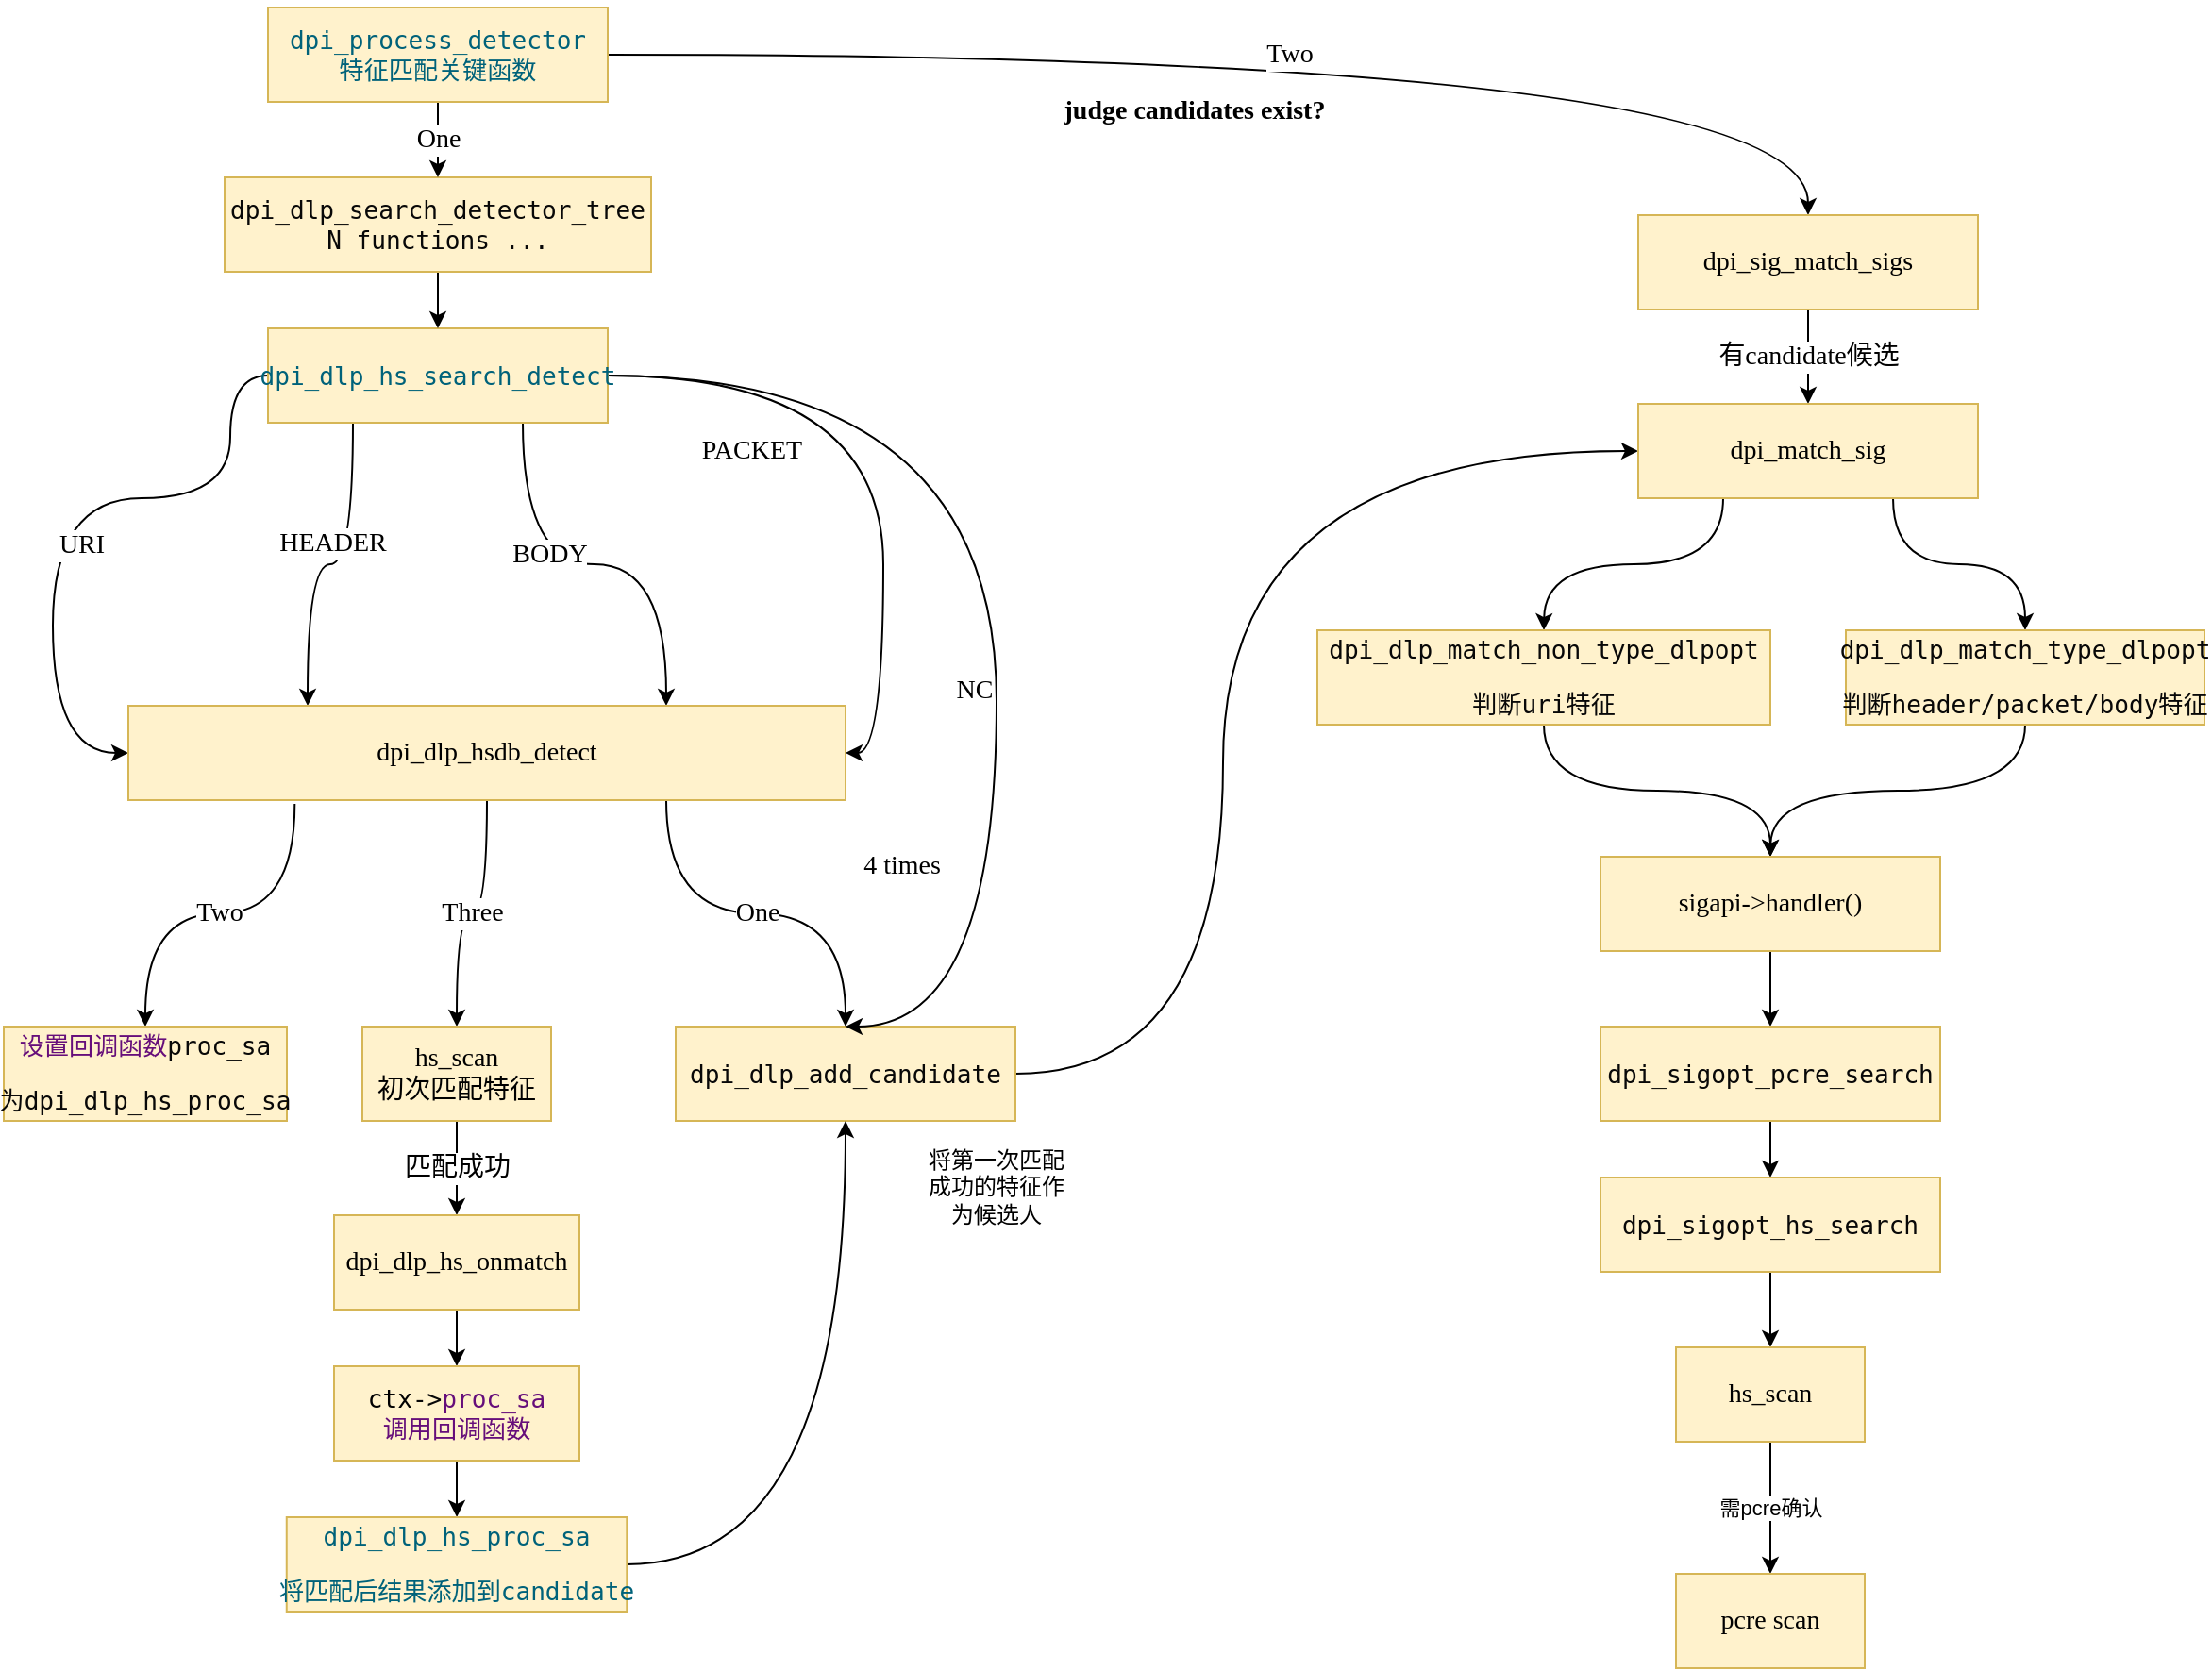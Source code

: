 <mxfile version="19.0.3" type="device"><diagram id="tyftDgzx49QcUPbq2p14" name="Page-1"><mxGraphModel dx="1579" dy="1975" grid="1" gridSize="10" guides="1" tooltips="1" connect="1" arrows="1" fold="1" page="1" pageScale="1" pageWidth="827" pageHeight="1169" math="0" shadow="0"><root><mxCell id="0"/><mxCell id="1" parent="0"/><mxCell id="FXA2CjcZ_UB9Z77woHb4-69" style="edgeStyle=orthogonalEdgeStyle;curved=1;rounded=0;orthogonalLoop=1;jettySize=auto;html=1;exitX=1;exitY=0.5;exitDx=0;exitDy=0;entryX=0;entryY=0.5;entryDx=0;entryDy=0;fontFamily=Times New Roman;fontSize=14;fontColor=default;" parent="1" source="FXA2CjcZ_UB9Z77woHb4-2" target="FXA2CjcZ_UB9Z77woHb4-42" edge="1"><mxGeometry relative="1" as="geometry"><Array as="points"><mxPoint x="830" y="315"/><mxPoint x="830" y="-15"/></Array></mxGeometry></mxCell><mxCell id="FXA2CjcZ_UB9Z77woHb4-2" value="&lt;pre style=&quot;color: rgb(8, 8, 8); font-family: &amp;quot;JetBrains Mono&amp;quot;, monospace; font-size: 9.8pt;&quot;&gt;dpi_dlp_add_candidate&lt;/pre&gt;" style="rounded=0;whiteSpace=wrap;html=1;fillColor=#fff2cc;strokeColor=#d6b656;fontFamily=Times New Roman;fontSize=14;verticalAlign=middle;labelBackgroundColor=none;" parent="1" vertex="1"><mxGeometry x="540" y="290" width="180" height="50" as="geometry"/></mxCell><mxCell id="FXA2CjcZ_UB9Z77woHb4-10" style="edgeStyle=orthogonalEdgeStyle;rounded=0;orthogonalLoop=1;jettySize=auto;html=1;exitX=0;exitY=0.5;exitDx=0;exitDy=0;fontFamily=Times New Roman;fontSize=14;fontColor=default;curved=1;entryX=0;entryY=0.5;entryDx=0;entryDy=0;" parent="1" source="FXA2CjcZ_UB9Z77woHb4-8" target="FXA2CjcZ_UB9Z77woHb4-24" edge="1"><mxGeometry relative="1" as="geometry"><mxPoint x="100" y="70" as="targetPoint"/><Array as="points"><mxPoint x="304" y="-55"/><mxPoint x="304" y="10"/><mxPoint x="210" y="10"/><mxPoint x="210" y="145"/></Array></mxGeometry></mxCell><mxCell id="FXA2CjcZ_UB9Z77woHb4-14" value="URI" style="edgeLabel;html=1;align=center;verticalAlign=middle;resizable=0;points=[];fontSize=14;fontFamily=Times New Roman;fontColor=default;" parent="FXA2CjcZ_UB9Z77woHb4-10" vertex="1" connectable="0"><mxGeometry x="-0.072" y="25" relative="1" as="geometry"><mxPoint as="offset"/></mxGeometry></mxCell><mxCell id="FXA2CjcZ_UB9Z77woHb4-11" style="edgeStyle=orthogonalEdgeStyle;curved=1;rounded=0;orthogonalLoop=1;jettySize=auto;html=1;exitX=0.25;exitY=1;exitDx=0;exitDy=0;fontFamily=Times New Roman;fontSize=14;fontColor=default;entryX=0.25;entryY=0;entryDx=0;entryDy=0;" parent="1" source="FXA2CjcZ_UB9Z77woHb4-8" target="FXA2CjcZ_UB9Z77woHb4-24" edge="1"><mxGeometry relative="1" as="geometry"><mxPoint x="300" y="70" as="targetPoint"/></mxGeometry></mxCell><mxCell id="FXA2CjcZ_UB9Z77woHb4-15" value="HEADER" style="edgeLabel;html=1;align=center;verticalAlign=middle;resizable=0;points=[];fontSize=14;fontFamily=Times New Roman;fontColor=default;" parent="FXA2CjcZ_UB9Z77woHb4-11" vertex="1" connectable="0"><mxGeometry x="-0.266" y="-11" relative="1" as="geometry"><mxPoint as="offset"/></mxGeometry></mxCell><mxCell id="FXA2CjcZ_UB9Z77woHb4-12" style="edgeStyle=orthogonalEdgeStyle;curved=1;rounded=0;orthogonalLoop=1;jettySize=auto;html=1;exitX=0.75;exitY=1;exitDx=0;exitDy=0;entryX=0.75;entryY=0;entryDx=0;entryDy=0;fontFamily=Times New Roman;fontSize=14;fontColor=default;" parent="1" source="FXA2CjcZ_UB9Z77woHb4-8" target="FXA2CjcZ_UB9Z77woHb4-24" edge="1"><mxGeometry relative="1" as="geometry"><mxPoint x="504" y="70" as="targetPoint"/></mxGeometry></mxCell><mxCell id="FXA2CjcZ_UB9Z77woHb4-16" value="BODY" style="edgeLabel;html=1;align=center;verticalAlign=middle;resizable=0;points=[];fontSize=14;fontFamily=Times New Roman;fontColor=default;" parent="FXA2CjcZ_UB9Z77woHb4-12" vertex="1" connectable="0"><mxGeometry x="-0.214" y="5" relative="1" as="geometry"><mxPoint as="offset"/></mxGeometry></mxCell><mxCell id="FXA2CjcZ_UB9Z77woHb4-13" style="edgeStyle=orthogonalEdgeStyle;curved=1;rounded=0;orthogonalLoop=1;jettySize=auto;html=1;exitX=1;exitY=0.5;exitDx=0;exitDy=0;fontFamily=Times New Roman;fontSize=14;fontColor=default;entryX=1;entryY=0.5;entryDx=0;entryDy=0;" parent="1" source="FXA2CjcZ_UB9Z77woHb4-8" target="FXA2CjcZ_UB9Z77woHb4-24" edge="1"><mxGeometry relative="1" as="geometry"><mxPoint x="700" y="70" as="targetPoint"/></mxGeometry></mxCell><mxCell id="FXA2CjcZ_UB9Z77woHb4-17" value="PACKET" style="edgeLabel;html=1;align=center;verticalAlign=middle;resizable=0;points=[];fontSize=14;fontFamily=Times New Roman;fontColor=default;" parent="FXA2CjcZ_UB9Z77woHb4-13" vertex="1" connectable="0"><mxGeometry x="-0.103" y="-27" relative="1" as="geometry"><mxPoint x="-43" y="22" as="offset"/></mxGeometry></mxCell><mxCell id="FXA2CjcZ_UB9Z77woHb4-52" style="edgeStyle=orthogonalEdgeStyle;curved=1;rounded=0;orthogonalLoop=1;jettySize=auto;html=1;exitX=1;exitY=0.5;exitDx=0;exitDy=0;entryX=0.5;entryY=0;entryDx=0;entryDy=0;fontFamily=Times New Roman;fontSize=14;fontColor=default;" parent="1" source="FXA2CjcZ_UB9Z77woHb4-8" target="FXA2CjcZ_UB9Z77woHb4-2" edge="1"><mxGeometry relative="1" as="geometry"><Array as="points"><mxPoint x="710" y="-55"/><mxPoint x="710" y="290"/></Array></mxGeometry></mxCell><mxCell id="FXA2CjcZ_UB9Z77woHb4-53" value="NC" style="edgeLabel;html=1;align=center;verticalAlign=middle;resizable=0;points=[];fontSize=14;fontFamily=Times New Roman;fontColor=default;" parent="FXA2CjcZ_UB9Z77woHb4-52" vertex="1" connectable="0"><mxGeometry x="0.182" y="-12" relative="1" as="geometry"><mxPoint as="offset"/></mxGeometry></mxCell><mxCell id="FXA2CjcZ_UB9Z77woHb4-8" value="&lt;pre style=&quot;color: rgb(8, 8, 8); font-family: &amp;quot;JetBrains Mono&amp;quot;, monospace; font-size: 9.8pt;&quot;&gt;&lt;span style=&quot;color:#00627a;&quot;&gt;dpi_dlp_hs_search_detect&lt;/span&gt;&lt;/pre&gt;" style="rounded=0;whiteSpace=wrap;html=1;fillColor=#fff2cc;strokeColor=#d6b656;fontFamily=Times New Roman;fontSize=14;verticalAlign=middle;fontColor=default;labelBackgroundColor=none;" parent="1" vertex="1"><mxGeometry x="324" y="-80" width="180" height="50" as="geometry"/></mxCell><mxCell id="FXA2CjcZ_UB9Z77woHb4-26" value="One" style="edgeStyle=orthogonalEdgeStyle;curved=1;rounded=0;orthogonalLoop=1;jettySize=auto;html=1;exitX=0.75;exitY=1;exitDx=0;exitDy=0;fontFamily=Times New Roman;fontSize=14;fontColor=default;" parent="1" source="FXA2CjcZ_UB9Z77woHb4-24" target="FXA2CjcZ_UB9Z77woHb4-2" edge="1"><mxGeometry relative="1" as="geometry"/></mxCell><mxCell id="FXA2CjcZ_UB9Z77woHb4-27" value="Three" style="edgeStyle=orthogonalEdgeStyle;curved=1;rounded=0;orthogonalLoop=1;jettySize=auto;html=1;exitX=0.5;exitY=1;exitDx=0;exitDy=0;entryX=0.5;entryY=0;entryDx=0;entryDy=0;fontFamily=Times New Roman;fontSize=14;fontColor=default;" parent="1" source="FXA2CjcZ_UB9Z77woHb4-24" target="FXA2CjcZ_UB9Z77woHb4-25" edge="1"><mxGeometry relative="1" as="geometry"/></mxCell><mxCell id="FXA2CjcZ_UB9Z77woHb4-39" value="&lt;div&gt;Two&lt;/div&gt;" style="edgeStyle=orthogonalEdgeStyle;curved=1;rounded=0;orthogonalLoop=1;jettySize=auto;html=1;exitX=0.232;exitY=1.04;exitDx=0;exitDy=0;fontFamily=Times New Roman;fontSize=14;fontColor=default;exitPerimeter=0;" parent="1" source="FXA2CjcZ_UB9Z77woHb4-24" target="FXA2CjcZ_UB9Z77woHb4-34" edge="1"><mxGeometry relative="1" as="geometry"/></mxCell><mxCell id="FXA2CjcZ_UB9Z77woHb4-24" value="dpi_dlp_hsdb_detect" style="rounded=0;whiteSpace=wrap;html=1;fillColor=#fff2cc;strokeColor=#d6b656;fontFamily=Times New Roman;fontSize=14;verticalAlign=middle;labelBackgroundColor=none;" parent="1" vertex="1"><mxGeometry x="250" y="120" width="380" height="50" as="geometry"/></mxCell><mxCell id="FXA2CjcZ_UB9Z77woHb4-31" value="匹配成功" style="edgeStyle=orthogonalEdgeStyle;curved=1;rounded=0;orthogonalLoop=1;jettySize=auto;html=1;fontFamily=Times New Roman;fontSize=14;fontColor=default;" parent="1" source="FXA2CjcZ_UB9Z77woHb4-25" target="FXA2CjcZ_UB9Z77woHb4-30" edge="1"><mxGeometry relative="1" as="geometry"/></mxCell><mxCell id="FXA2CjcZ_UB9Z77woHb4-25" value="hs_scan&lt;br&gt;初次匹配特征" style="rounded=0;whiteSpace=wrap;html=1;fillColor=#fff2cc;strokeColor=#d6b656;fontFamily=Times New Roman;fontSize=14;verticalAlign=middle;labelBackgroundColor=none;" parent="1" vertex="1"><mxGeometry x="374" y="290" width="100" height="50" as="geometry"/></mxCell><mxCell id="FXA2CjcZ_UB9Z77woHb4-33" value="" style="edgeStyle=orthogonalEdgeStyle;curved=1;rounded=0;orthogonalLoop=1;jettySize=auto;html=1;fontFamily=Times New Roman;fontSize=14;fontColor=default;" parent="1" source="FXA2CjcZ_UB9Z77woHb4-30" target="FXA2CjcZ_UB9Z77woHb4-32" edge="1"><mxGeometry relative="1" as="geometry"/></mxCell><mxCell id="FXA2CjcZ_UB9Z77woHb4-30" value="dpi_dlp_hs_onmatch" style="rounded=0;whiteSpace=wrap;html=1;fillColor=#fff2cc;strokeColor=#d6b656;fontFamily=Times New Roman;fontSize=14;verticalAlign=middle;labelBackgroundColor=none;" parent="1" vertex="1"><mxGeometry x="359" y="390" width="130" height="50" as="geometry"/></mxCell><mxCell id="FXA2CjcZ_UB9Z77woHb4-55" value="" style="edgeStyle=orthogonalEdgeStyle;curved=1;rounded=0;orthogonalLoop=1;jettySize=auto;html=1;fontFamily=Times New Roman;fontSize=14;fontColor=default;" parent="1" source="FXA2CjcZ_UB9Z77woHb4-32" target="FXA2CjcZ_UB9Z77woHb4-54" edge="1"><mxGeometry relative="1" as="geometry"/></mxCell><mxCell id="FXA2CjcZ_UB9Z77woHb4-32" value="&lt;pre style=&quot;color: rgb(8, 8, 8); font-family: &amp;quot;JetBrains Mono&amp;quot;, monospace; font-size: 9.8pt;&quot;&gt;&lt;span style=&quot;color:#000000;&quot;&gt;ctx&lt;/span&gt;-&amp;gt;&lt;span style=&quot;color:#660e7a;&quot;&gt;proc_sa&lt;br&gt;调用回调函数&lt;/span&gt;&lt;/pre&gt;" style="rounded=0;whiteSpace=wrap;html=1;fillColor=#fff2cc;strokeColor=#d6b656;fontFamily=Times New Roman;fontSize=14;verticalAlign=middle;labelBackgroundColor=none;" parent="1" vertex="1"><mxGeometry x="359" y="470" width="130" height="50" as="geometry"/></mxCell><mxCell id="FXA2CjcZ_UB9Z77woHb4-34" value="&lt;pre style=&quot;color: rgb(8, 8, 8); font-family: &amp;quot;JetBrains Mono&amp;quot;, monospace; font-size: 9.8pt;&quot;&gt;&lt;span style=&quot;color:#660e7a;&quot;&gt;设置回调函数&lt;/span&gt;proc_sa&lt;/pre&gt;&lt;pre style=&quot;color: rgb(8, 8, 8); font-family: &amp;quot;JetBrains Mono&amp;quot;, monospace; font-size: 9.8pt;&quot;&gt;为dpi_dlp_hs_proc_sa&lt;/pre&gt;" style="rounded=0;whiteSpace=wrap;html=1;fillColor=#fff2cc;strokeColor=#d6b656;fontFamily=Times New Roman;fontSize=14;verticalAlign=middle;labelBackgroundColor=none;" parent="1" vertex="1"><mxGeometry x="184" y="290" width="150" height="50" as="geometry"/></mxCell><mxCell id="FXA2CjcZ_UB9Z77woHb4-38" value="" style="edgeStyle=orthogonalEdgeStyle;curved=1;rounded=0;orthogonalLoop=1;jettySize=auto;html=1;fontFamily=Times New Roman;fontSize=14;fontColor=default;" parent="1" source="FXA2CjcZ_UB9Z77woHb4-35" target="FXA2CjcZ_UB9Z77woHb4-8" edge="1"><mxGeometry relative="1" as="geometry"/></mxCell><mxCell id="FXA2CjcZ_UB9Z77woHb4-35" value="&lt;pre style=&quot;color: rgb(8, 8, 8); font-family: &amp;quot;JetBrains Mono&amp;quot;, monospace; font-size: 9.8pt;&quot;&gt;dpi_dlp_search_detector_tree&lt;br&gt;N functions ...&lt;br&gt;&lt;/pre&gt;" style="rounded=0;whiteSpace=wrap;html=1;fillColor=#fff2cc;strokeColor=#d6b656;fontFamily=Times New Roman;fontSize=14;verticalAlign=middle;labelBackgroundColor=none;" parent="1" vertex="1"><mxGeometry x="301" y="-160" width="226" height="50" as="geometry"/></mxCell><mxCell id="FXA2CjcZ_UB9Z77woHb4-37" value="One" style="edgeStyle=orthogonalEdgeStyle;curved=1;rounded=0;orthogonalLoop=1;jettySize=auto;html=1;fontFamily=Times New Roman;fontSize=14;fontColor=default;" parent="1" source="FXA2CjcZ_UB9Z77woHb4-36" target="FXA2CjcZ_UB9Z77woHb4-35" edge="1"><mxGeometry relative="1" as="geometry"/></mxCell><mxCell id="FXA2CjcZ_UB9Z77woHb4-48" value="Two" style="edgeStyle=orthogonalEdgeStyle;curved=1;rounded=0;orthogonalLoop=1;jettySize=auto;html=1;exitX=1;exitY=0.5;exitDx=0;exitDy=0;fontFamily=Times New Roman;fontSize=14;fontColor=default;" parent="1" source="FXA2CjcZ_UB9Z77woHb4-36" target="FXA2CjcZ_UB9Z77woHb4-41" edge="1"><mxGeometry relative="1" as="geometry"/></mxCell><mxCell id="FXA2CjcZ_UB9Z77woHb4-36" value="&lt;pre style=&quot;color: rgb(8, 8, 8); font-family: &amp;quot;JetBrains Mono&amp;quot;, monospace; font-size: 9.8pt;&quot;&gt;&lt;span style=&quot;color:#00627a;&quot;&gt;dpi_process_detector&lt;br&gt;特征匹配关键函数&lt;/span&gt;&lt;/pre&gt;" style="rounded=0;whiteSpace=wrap;html=1;fillColor=#fff2cc;strokeColor=#d6b656;fontFamily=Times New Roman;fontSize=14;verticalAlign=middle;fontColor=default;labelBackgroundColor=none;" parent="1" vertex="1"><mxGeometry x="324" y="-250" width="180" height="50" as="geometry"/></mxCell><mxCell id="FXA2CjcZ_UB9Z77woHb4-59" value="有candidate候选" style="edgeStyle=orthogonalEdgeStyle;curved=1;rounded=0;orthogonalLoop=1;jettySize=auto;html=1;fontFamily=Times New Roman;fontSize=14;fontColor=default;" parent="1" source="FXA2CjcZ_UB9Z77woHb4-41" target="FXA2CjcZ_UB9Z77woHb4-42" edge="1"><mxGeometry relative="1" as="geometry"/></mxCell><mxCell id="FXA2CjcZ_UB9Z77woHb4-41" value="dpi_sig_match_sigs" style="rounded=0;whiteSpace=wrap;html=1;fillColor=#fff2cc;strokeColor=#d6b656;fontFamily=Times New Roman;fontSize=14;verticalAlign=middle;fontColor=default;labelBackgroundColor=none;" parent="1" vertex="1"><mxGeometry x="1050" y="-140" width="180" height="50" as="geometry"/></mxCell><mxCell id="FXA2CjcZ_UB9Z77woHb4-60" style="edgeStyle=orthogonalEdgeStyle;curved=1;rounded=0;orthogonalLoop=1;jettySize=auto;html=1;exitX=0.25;exitY=1;exitDx=0;exitDy=0;fontFamily=Times New Roman;fontSize=14;fontColor=default;" parent="1" source="FXA2CjcZ_UB9Z77woHb4-42" edge="1"><mxGeometry relative="1" as="geometry"><mxPoint x="1000" y="80" as="targetPoint"/></mxGeometry></mxCell><mxCell id="FXA2CjcZ_UB9Z77woHb4-61" style="edgeStyle=orthogonalEdgeStyle;curved=1;rounded=0;orthogonalLoop=1;jettySize=auto;html=1;exitX=0.75;exitY=1;exitDx=0;exitDy=0;fontFamily=Times New Roman;fontSize=14;fontColor=default;" parent="1" source="FXA2CjcZ_UB9Z77woHb4-42" target="FXA2CjcZ_UB9Z77woHb4-43" edge="1"><mxGeometry relative="1" as="geometry"/></mxCell><mxCell id="FXA2CjcZ_UB9Z77woHb4-42" value="dpi_match_sig" style="rounded=0;whiteSpace=wrap;html=1;fillColor=#fff2cc;strokeColor=#d6b656;fontFamily=Times New Roman;fontSize=14;verticalAlign=middle;fontColor=default;labelBackgroundColor=none;" parent="1" vertex="1"><mxGeometry x="1050" y="-40" width="180" height="50" as="geometry"/></mxCell><mxCell id="FXA2CjcZ_UB9Z77woHb4-63" style="edgeStyle=orthogonalEdgeStyle;curved=1;rounded=0;orthogonalLoop=1;jettySize=auto;html=1;exitX=0.5;exitY=1;exitDx=0;exitDy=0;fontFamily=Times New Roman;fontSize=14;fontColor=default;" parent="1" source="FXA2CjcZ_UB9Z77woHb4-43" edge="1"><mxGeometry relative="1" as="geometry"><mxPoint x="1120" y="200" as="targetPoint"/></mxGeometry></mxCell><mxCell id="FXA2CjcZ_UB9Z77woHb4-43" value="&lt;pre style=&quot;color: rgb(8, 8, 8); font-family: &amp;quot;JetBrains Mono&amp;quot;, monospace; font-size: 9.8pt;&quot;&gt;dpi_dlp_match_type_dlpopt&lt;/pre&gt;&lt;pre style=&quot;color: rgb(8, 8, 8); font-family: &amp;quot;JetBrains Mono&amp;quot;, monospace; font-size: 9.8pt;&quot;&gt;判断header/packet/body特征&lt;/pre&gt;" style="rounded=0;whiteSpace=wrap;html=1;fillColor=#fff2cc;strokeColor=#d6b656;fontFamily=Times New Roman;fontSize=14;verticalAlign=middle;fontColor=default;labelBackgroundColor=none;" parent="1" vertex="1"><mxGeometry x="1160" y="80" width="190" height="50" as="geometry"/></mxCell><mxCell id="FXA2CjcZ_UB9Z77woHb4-62" style="edgeStyle=orthogonalEdgeStyle;curved=1;rounded=0;orthogonalLoop=1;jettySize=auto;html=1;entryX=0.5;entryY=0;entryDx=0;entryDy=0;fontFamily=Times New Roman;fontSize=14;fontColor=default;exitX=0.5;exitY=1;exitDx=0;exitDy=0;" parent="1" source="FXA2CjcZ_UB9Z77woHb4-44" target="FXA2CjcZ_UB9Z77woHb4-45" edge="1"><mxGeometry relative="1" as="geometry"><mxPoint x="1000" y="160" as="sourcePoint"/></mxGeometry></mxCell><mxCell id="FXA2CjcZ_UB9Z77woHb4-44" value="&lt;pre style=&quot;color: rgb(8, 8, 8); font-family: &amp;quot;JetBrains Mono&amp;quot;, monospace; font-size: 9.8pt;&quot;&gt;dpi_dlp_match_non_type_dlpopt&lt;/pre&gt;&lt;pre style=&quot;color: rgb(8, 8, 8); font-family: &amp;quot;JetBrains Mono&amp;quot;, monospace; font-size: 9.8pt;&quot;&gt;判断uri特征&lt;/pre&gt;" style="rounded=0;whiteSpace=wrap;html=1;fillColor=#fff2cc;strokeColor=#d6b656;fontFamily=Times New Roman;fontSize=14;verticalAlign=middle;fontColor=default;labelBackgroundColor=none;" parent="1" vertex="1"><mxGeometry x="880" y="80" width="240" height="50" as="geometry"/></mxCell><mxCell id="FXA2CjcZ_UB9Z77woHb4-64" value="" style="edgeStyle=orthogonalEdgeStyle;curved=1;rounded=0;orthogonalLoop=1;jettySize=auto;html=1;fontFamily=Times New Roman;fontSize=14;fontColor=default;" parent="1" source="FXA2CjcZ_UB9Z77woHb4-45" target="FXA2CjcZ_UB9Z77woHb4-46" edge="1"><mxGeometry relative="1" as="geometry"/></mxCell><mxCell id="FXA2CjcZ_UB9Z77woHb4-45" value="sigapi-&amp;gt;handler()" style="rounded=0;whiteSpace=wrap;html=1;fillColor=#fff2cc;strokeColor=#d6b656;fontFamily=Times New Roman;fontSize=14;verticalAlign=middle;fontColor=default;labelBackgroundColor=none;" parent="1" vertex="1"><mxGeometry x="1030" y="200" width="180" height="50" as="geometry"/></mxCell><mxCell id="FXA2CjcZ_UB9Z77woHb4-65" value="" style="edgeStyle=orthogonalEdgeStyle;curved=1;rounded=0;orthogonalLoop=1;jettySize=auto;html=1;fontFamily=Times New Roman;fontSize=14;fontColor=default;" parent="1" source="FXA2CjcZ_UB9Z77woHb4-46" target="FXA2CjcZ_UB9Z77woHb4-47" edge="1"><mxGeometry relative="1" as="geometry"/></mxCell><mxCell id="FXA2CjcZ_UB9Z77woHb4-46" value="&lt;pre style=&quot;color: rgb(8, 8, 8); font-family: &amp;quot;JetBrains Mono&amp;quot;, monospace; font-size: 9.8pt;&quot;&gt;dpi_sigopt_pcre_search&lt;/pre&gt;" style="rounded=0;whiteSpace=wrap;html=1;fillColor=#fff2cc;strokeColor=#d6b656;fontFamily=Times New Roman;fontSize=14;verticalAlign=middle;fontColor=default;labelBackgroundColor=none;" parent="1" vertex="1"><mxGeometry x="1030" y="290" width="180" height="50" as="geometry"/></mxCell><mxCell id="FXA2CjcZ_UB9Z77woHb4-67" value="" style="edgeStyle=orthogonalEdgeStyle;curved=1;rounded=0;orthogonalLoop=1;jettySize=auto;html=1;fontFamily=Times New Roman;fontSize=14;fontColor=default;" parent="1" source="FXA2CjcZ_UB9Z77woHb4-47" target="FXA2CjcZ_UB9Z77woHb4-66" edge="1"><mxGeometry relative="1" as="geometry"/></mxCell><mxCell id="FXA2CjcZ_UB9Z77woHb4-47" value="&lt;pre style=&quot;color: rgb(8, 8, 8); font-family: &amp;quot;JetBrains Mono&amp;quot;, monospace; font-size: 9.8pt;&quot;&gt;dpi_sigopt_hs_search&lt;/pre&gt;" style="rounded=0;whiteSpace=wrap;html=1;fillColor=#fff2cc;strokeColor=#d6b656;fontFamily=Times New Roman;fontSize=14;verticalAlign=middle;fontColor=default;labelBackgroundColor=none;" parent="1" vertex="1"><mxGeometry x="1030" y="370" width="180" height="50" as="geometry"/></mxCell><mxCell id="FXA2CjcZ_UB9Z77woHb4-56" style="edgeStyle=orthogonalEdgeStyle;curved=1;rounded=0;orthogonalLoop=1;jettySize=auto;html=1;exitX=1;exitY=0.5;exitDx=0;exitDy=0;entryX=0.5;entryY=1;entryDx=0;entryDy=0;fontFamily=Times New Roman;fontSize=14;fontColor=default;" parent="1" source="FXA2CjcZ_UB9Z77woHb4-54" target="FXA2CjcZ_UB9Z77woHb4-2" edge="1"><mxGeometry relative="1" as="geometry"/></mxCell><mxCell id="FXA2CjcZ_UB9Z77woHb4-54" value="&lt;pre style=&quot;color: rgb(8, 8, 8); font-family: &amp;quot;JetBrains Mono&amp;quot;, monospace; font-size: 9.8pt;&quot;&gt;&lt;span style=&quot;color:#00627a;&quot;&gt;dpi_dlp_hs_proc_sa&lt;/span&gt;&lt;/pre&gt;&lt;pre style=&quot;color: rgb(8, 8, 8); font-family: &amp;quot;JetBrains Mono&amp;quot;, monospace; font-size: 9.8pt;&quot;&gt;&lt;span style=&quot;color:#00627a;&quot;&gt;将匹配后结果添加到candidate&lt;/span&gt;&lt;/pre&gt;" style="rounded=0;whiteSpace=wrap;html=1;fillColor=#fff2cc;strokeColor=#d6b656;fontFamily=Times New Roman;fontSize=14;verticalAlign=middle;labelBackgroundColor=none;" parent="1" vertex="1"><mxGeometry x="333.88" y="550" width="180.25" height="50" as="geometry"/></mxCell><mxCell id="FXA2CjcZ_UB9Z77woHb4-58" value="4 times" style="text;html=1;strokeColor=none;fillColor=none;align=center;verticalAlign=middle;whiteSpace=wrap;rounded=0;labelBackgroundColor=none;fontFamily=Times New Roman;fontSize=14;fontColor=default;" parent="1" vertex="1"><mxGeometry x="630" y="190" width="60" height="30" as="geometry"/></mxCell><mxCell id="BxBR62mv3V2dk5kHCtQl-3" value="需pcre确认" style="edgeStyle=orthogonalEdgeStyle;rounded=0;orthogonalLoop=1;jettySize=auto;html=1;" edge="1" parent="1" source="FXA2CjcZ_UB9Z77woHb4-66" target="BxBR62mv3V2dk5kHCtQl-1"><mxGeometry relative="1" as="geometry"/></mxCell><mxCell id="FXA2CjcZ_UB9Z77woHb4-66" value="hs_scan" style="rounded=0;whiteSpace=wrap;html=1;fillColor=#fff2cc;strokeColor=#d6b656;fontFamily=Times New Roman;fontSize=14;verticalAlign=middle;labelBackgroundColor=none;" parent="1" vertex="1"><mxGeometry x="1070" y="460" width="100" height="50" as="geometry"/></mxCell><mxCell id="FXA2CjcZ_UB9Z77woHb4-70" value="judge candidates exist?" style="text;html=1;strokeColor=none;fillColor=none;align=center;verticalAlign=middle;whiteSpace=wrap;rounded=0;labelBackgroundColor=none;fontFamily=Times New Roman;fontSize=14;fontColor=default;fontStyle=1" parent="1" vertex="1"><mxGeometry x="740" y="-210" width="150" height="30" as="geometry"/></mxCell><mxCell id="lMvbM5LmVbagnlDjKGgj-4" value="将第一次匹配成功的特征作为候选人" style="text;html=1;strokeColor=none;fillColor=none;align=center;verticalAlign=middle;whiteSpace=wrap;rounded=0;" parent="1" vertex="1"><mxGeometry x="670" y="360" width="80" height="30" as="geometry"/></mxCell><mxCell id="BxBR62mv3V2dk5kHCtQl-1" value="pcre scan" style="rounded=0;whiteSpace=wrap;html=1;fillColor=#fff2cc;strokeColor=#d6b656;fontFamily=Times New Roman;fontSize=14;verticalAlign=middle;labelBackgroundColor=none;" vertex="1" parent="1"><mxGeometry x="1070" y="580" width="100" height="50" as="geometry"/></mxCell></root></mxGraphModel></diagram></mxfile>